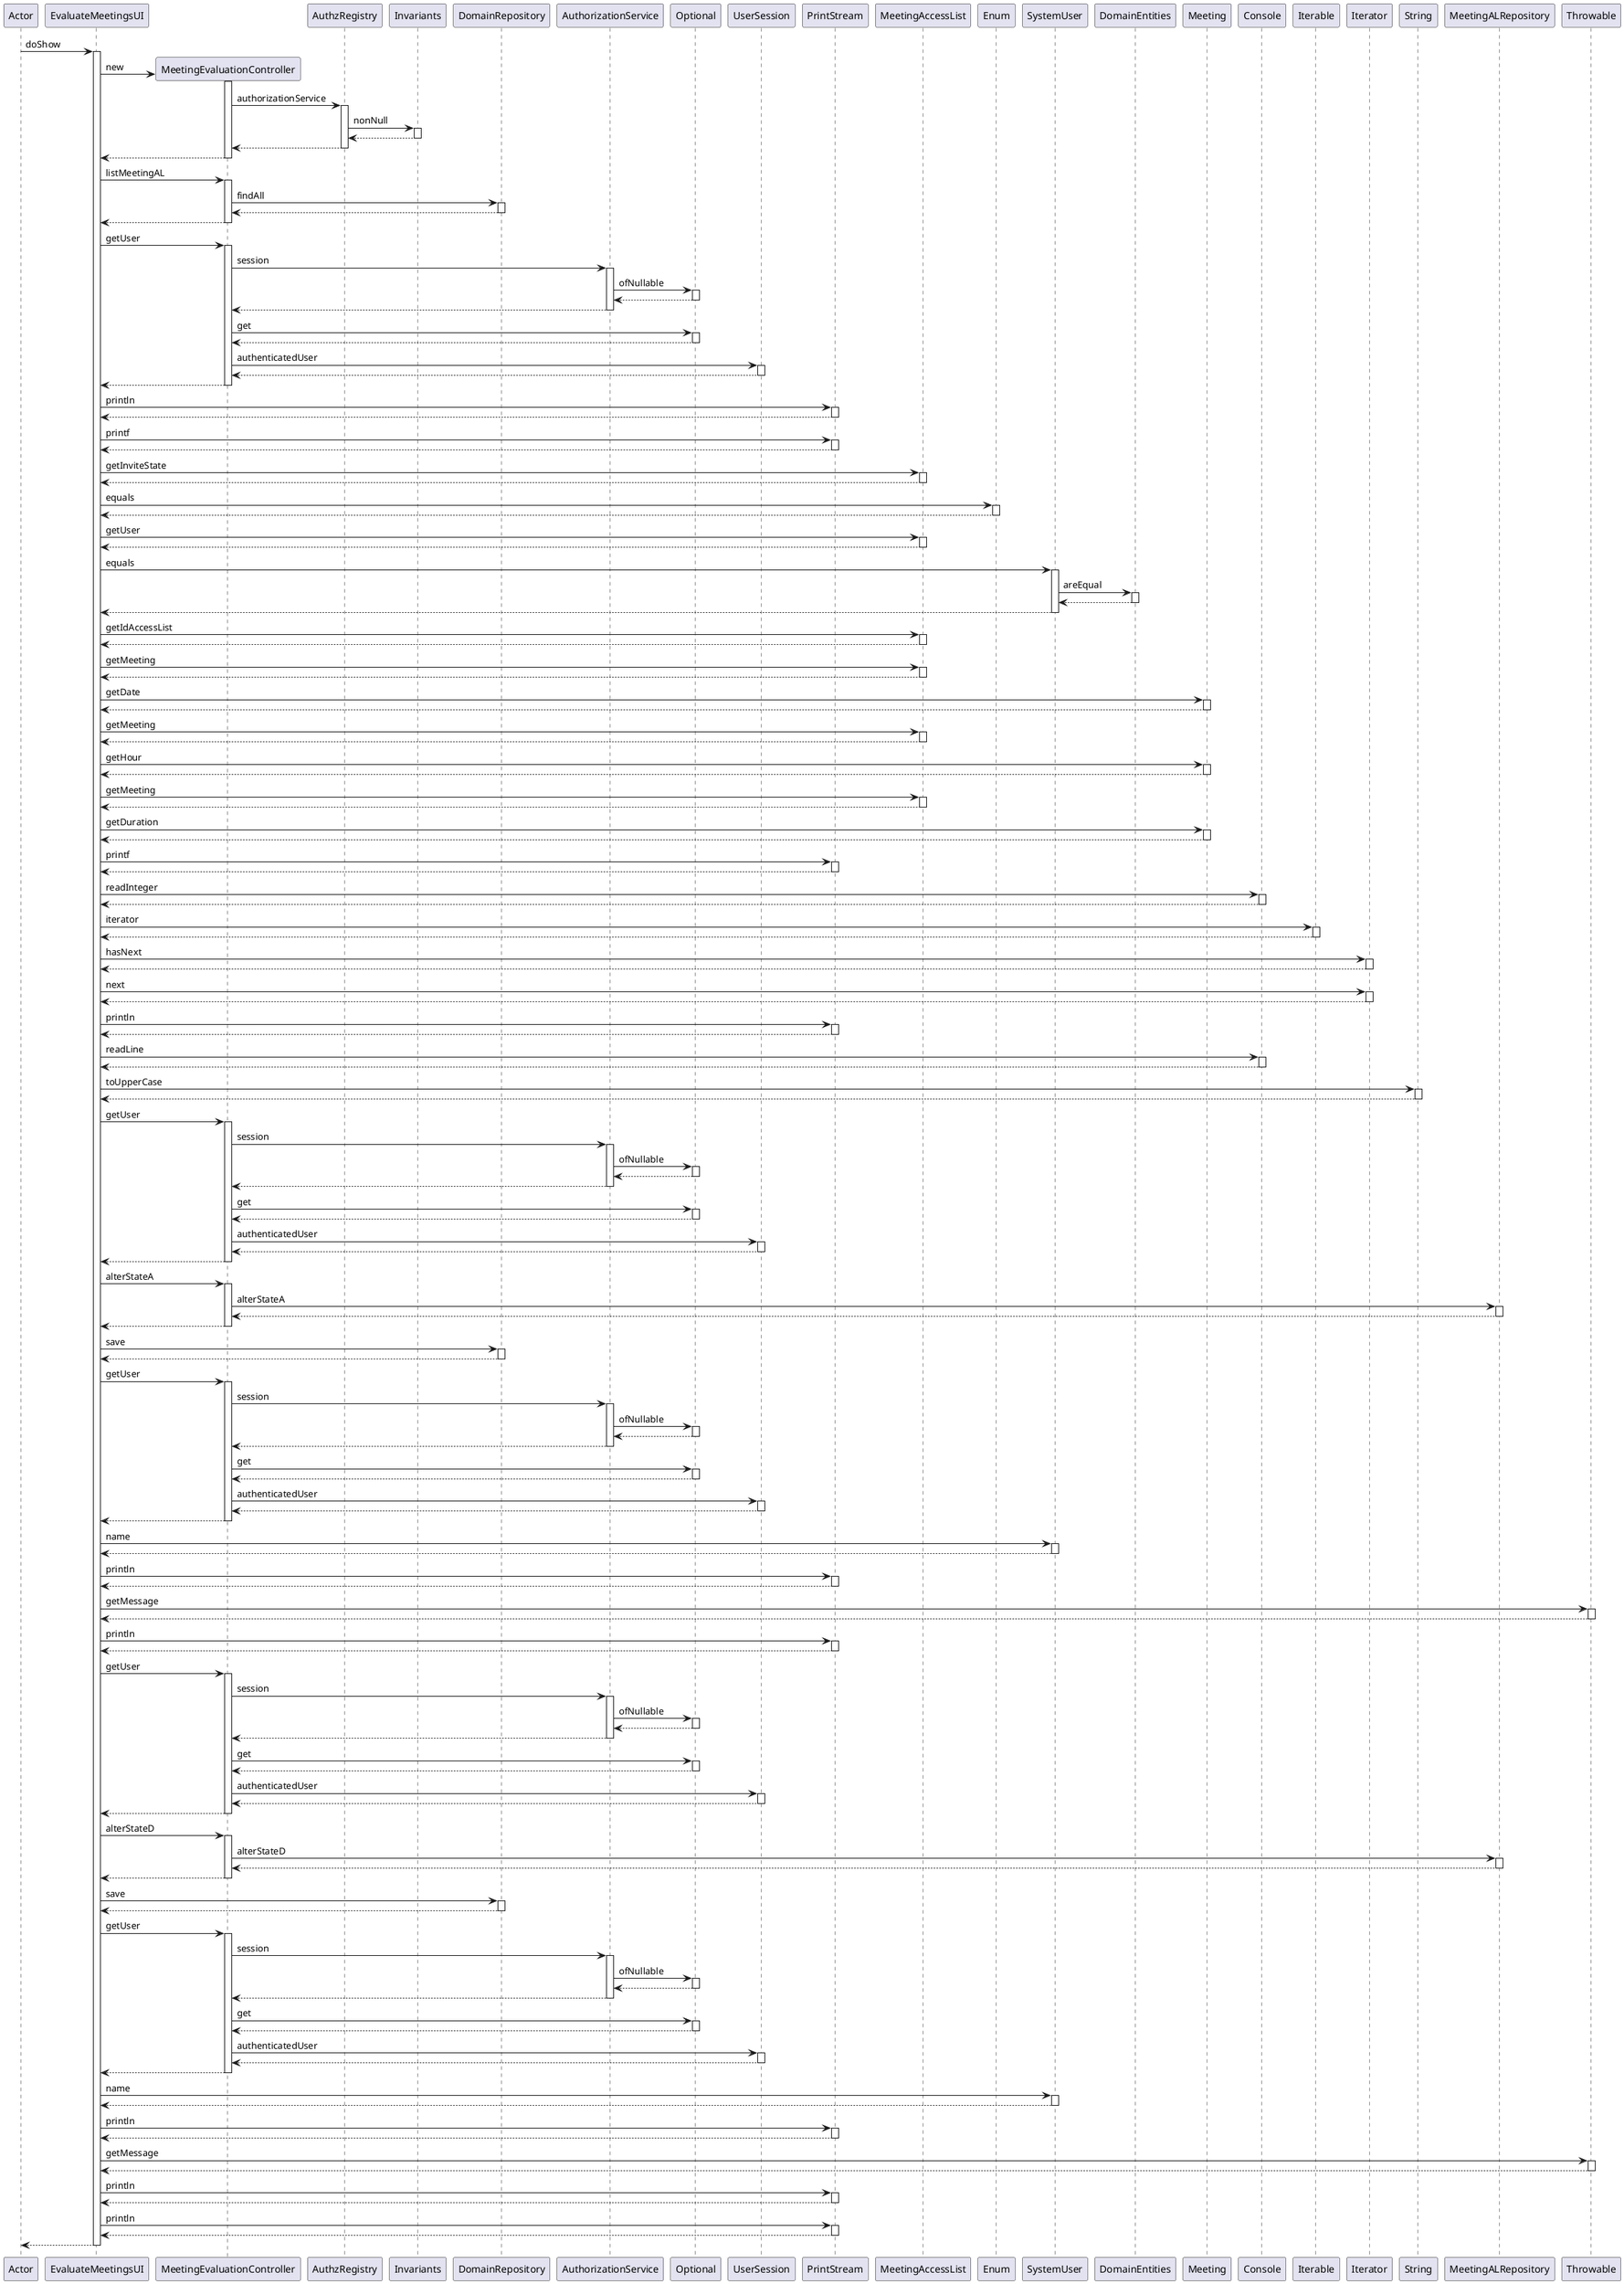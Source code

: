 @startuml
participant Actor
Actor -> EvaluateMeetingsUI : doShow
activate EvaluateMeetingsUI
create MeetingEvaluationController
EvaluateMeetingsUI -> MeetingEvaluationController : new
activate MeetingEvaluationController
MeetingEvaluationController -> AuthzRegistry : authorizationService
activate AuthzRegistry
AuthzRegistry -> Invariants : nonNull
activate Invariants
Invariants --> AuthzRegistry
deactivate Invariants
AuthzRegistry --> MeetingEvaluationController
deactivate AuthzRegistry
MeetingEvaluationController --> EvaluateMeetingsUI
deactivate MeetingEvaluationController
EvaluateMeetingsUI -> MeetingEvaluationController : listMeetingAL
activate MeetingEvaluationController
MeetingEvaluationController -> DomainRepository : findAll
activate DomainRepository
DomainRepository --> MeetingEvaluationController
deactivate DomainRepository
MeetingEvaluationController --> EvaluateMeetingsUI
deactivate MeetingEvaluationController
EvaluateMeetingsUI -> MeetingEvaluationController : getUser
activate MeetingEvaluationController
MeetingEvaluationController -> AuthorizationService : session
activate AuthorizationService
AuthorizationService -> Optional : ofNullable
activate Optional
Optional --> AuthorizationService
deactivate Optional
AuthorizationService --> MeetingEvaluationController
deactivate AuthorizationService
MeetingEvaluationController -> Optional : get
activate Optional
Optional --> MeetingEvaluationController
deactivate Optional
MeetingEvaluationController -> UserSession : authenticatedUser
activate UserSession
UserSession --> MeetingEvaluationController
deactivate UserSession
MeetingEvaluationController --> EvaluateMeetingsUI
deactivate MeetingEvaluationController
EvaluateMeetingsUI -> PrintStream : println
activate PrintStream
PrintStream --> EvaluateMeetingsUI
deactivate PrintStream
EvaluateMeetingsUI -> PrintStream : printf
activate PrintStream
PrintStream --> EvaluateMeetingsUI
deactivate PrintStream
EvaluateMeetingsUI -> MeetingAccessList : getInviteState
activate MeetingAccessList
MeetingAccessList --> EvaluateMeetingsUI
deactivate MeetingAccessList
EvaluateMeetingsUI -> Enum : equals
activate Enum
Enum --> EvaluateMeetingsUI
deactivate Enum
EvaluateMeetingsUI -> MeetingAccessList : getUser
activate MeetingAccessList
MeetingAccessList --> EvaluateMeetingsUI
deactivate MeetingAccessList
EvaluateMeetingsUI -> SystemUser : equals
activate SystemUser
SystemUser -> DomainEntities : areEqual
activate DomainEntities
DomainEntities --> SystemUser
deactivate DomainEntities
SystemUser --> EvaluateMeetingsUI
deactivate SystemUser
EvaluateMeetingsUI -> MeetingAccessList : getIdAccessList
activate MeetingAccessList
MeetingAccessList --> EvaluateMeetingsUI
deactivate MeetingAccessList
EvaluateMeetingsUI -> MeetingAccessList : getMeeting
activate MeetingAccessList
MeetingAccessList --> EvaluateMeetingsUI
deactivate MeetingAccessList
EvaluateMeetingsUI -> Meeting : getDate
activate Meeting
Meeting --> EvaluateMeetingsUI
deactivate Meeting
EvaluateMeetingsUI -> MeetingAccessList : getMeeting
activate MeetingAccessList
MeetingAccessList --> EvaluateMeetingsUI
deactivate MeetingAccessList
EvaluateMeetingsUI -> Meeting : getHour
activate Meeting
Meeting --> EvaluateMeetingsUI
deactivate Meeting
EvaluateMeetingsUI -> MeetingAccessList : getMeeting
activate MeetingAccessList
MeetingAccessList --> EvaluateMeetingsUI
deactivate MeetingAccessList
EvaluateMeetingsUI -> Meeting : getDuration
activate Meeting
Meeting --> EvaluateMeetingsUI
deactivate Meeting
EvaluateMeetingsUI -> PrintStream : printf
activate PrintStream
PrintStream --> EvaluateMeetingsUI
deactivate PrintStream
EvaluateMeetingsUI -> Console : readInteger
activate Console
Console --> EvaluateMeetingsUI
deactivate Console
EvaluateMeetingsUI -> Iterable : iterator
activate Iterable
Iterable --> EvaluateMeetingsUI
deactivate Iterable
EvaluateMeetingsUI -> Iterator : hasNext
activate Iterator
Iterator --> EvaluateMeetingsUI
deactivate Iterator
EvaluateMeetingsUI -> Iterator : next
activate Iterator
Iterator --> EvaluateMeetingsUI
deactivate Iterator
EvaluateMeetingsUI -> PrintStream : println
activate PrintStream
PrintStream --> EvaluateMeetingsUI
deactivate PrintStream
EvaluateMeetingsUI -> Console : readLine
activate Console
Console --> EvaluateMeetingsUI
deactivate Console
EvaluateMeetingsUI -> String : toUpperCase
activate String
String --> EvaluateMeetingsUI
deactivate String
EvaluateMeetingsUI -> MeetingEvaluationController : getUser
activate MeetingEvaluationController
MeetingEvaluationController -> AuthorizationService : session
activate AuthorizationService
AuthorizationService -> Optional : ofNullable
activate Optional
Optional --> AuthorizationService
deactivate Optional
AuthorizationService --> MeetingEvaluationController
deactivate AuthorizationService
MeetingEvaluationController -> Optional : get
activate Optional
Optional --> MeetingEvaluationController
deactivate Optional
MeetingEvaluationController -> UserSession : authenticatedUser
activate UserSession
UserSession --> MeetingEvaluationController
deactivate UserSession
MeetingEvaluationController --> EvaluateMeetingsUI
deactivate MeetingEvaluationController
EvaluateMeetingsUI -> MeetingEvaluationController : alterStateA
activate MeetingEvaluationController
MeetingEvaluationController -> MeetingALRepository : alterStateA
activate MeetingALRepository
MeetingALRepository --> MeetingEvaluationController
deactivate MeetingALRepository
MeetingEvaluationController --> EvaluateMeetingsUI
deactivate MeetingEvaluationController
EvaluateMeetingsUI -> DomainRepository : save
activate DomainRepository
DomainRepository --> EvaluateMeetingsUI
deactivate DomainRepository
EvaluateMeetingsUI -> MeetingEvaluationController : getUser
activate MeetingEvaluationController
MeetingEvaluationController -> AuthorizationService : session
activate AuthorizationService
AuthorizationService -> Optional : ofNullable
activate Optional
Optional --> AuthorizationService
deactivate Optional
AuthorizationService --> MeetingEvaluationController
deactivate AuthorizationService
MeetingEvaluationController -> Optional : get
activate Optional
Optional --> MeetingEvaluationController
deactivate Optional
MeetingEvaluationController -> UserSession : authenticatedUser
activate UserSession
UserSession --> MeetingEvaluationController
deactivate UserSession
MeetingEvaluationController --> EvaluateMeetingsUI
deactivate MeetingEvaluationController
EvaluateMeetingsUI -> SystemUser : name
activate SystemUser
SystemUser --> EvaluateMeetingsUI
deactivate SystemUser
EvaluateMeetingsUI -> PrintStream : println
activate PrintStream
PrintStream --> EvaluateMeetingsUI
deactivate PrintStream
EvaluateMeetingsUI -> Throwable : getMessage
activate Throwable
Throwable --> EvaluateMeetingsUI
deactivate Throwable
EvaluateMeetingsUI -> PrintStream : println
activate PrintStream
PrintStream --> EvaluateMeetingsUI
deactivate PrintStream
EvaluateMeetingsUI -> MeetingEvaluationController : getUser
activate MeetingEvaluationController
MeetingEvaluationController -> AuthorizationService : session
activate AuthorizationService
AuthorizationService -> Optional : ofNullable
activate Optional
Optional --> AuthorizationService
deactivate Optional
AuthorizationService --> MeetingEvaluationController
deactivate AuthorizationService
MeetingEvaluationController -> Optional : get
activate Optional
Optional --> MeetingEvaluationController
deactivate Optional
MeetingEvaluationController -> UserSession : authenticatedUser
activate UserSession
UserSession --> MeetingEvaluationController
deactivate UserSession
MeetingEvaluationController --> EvaluateMeetingsUI
deactivate MeetingEvaluationController
EvaluateMeetingsUI -> MeetingEvaluationController : alterStateD
activate MeetingEvaluationController
MeetingEvaluationController -> MeetingALRepository : alterStateD
activate MeetingALRepository
MeetingALRepository --> MeetingEvaluationController
deactivate MeetingALRepository
MeetingEvaluationController --> EvaluateMeetingsUI
deactivate MeetingEvaluationController
EvaluateMeetingsUI -> DomainRepository : save
activate DomainRepository
DomainRepository --> EvaluateMeetingsUI
deactivate DomainRepository
EvaluateMeetingsUI -> MeetingEvaluationController : getUser
activate MeetingEvaluationController
MeetingEvaluationController -> AuthorizationService : session
activate AuthorizationService
AuthorizationService -> Optional : ofNullable
activate Optional
Optional --> AuthorizationService
deactivate Optional
AuthorizationService --> MeetingEvaluationController
deactivate AuthorizationService
MeetingEvaluationController -> Optional : get
activate Optional
Optional --> MeetingEvaluationController
deactivate Optional
MeetingEvaluationController -> UserSession : authenticatedUser
activate UserSession
UserSession --> MeetingEvaluationController
deactivate UserSession
MeetingEvaluationController --> EvaluateMeetingsUI
deactivate MeetingEvaluationController
EvaluateMeetingsUI -> SystemUser : name
activate SystemUser
SystemUser --> EvaluateMeetingsUI
deactivate SystemUser
EvaluateMeetingsUI -> PrintStream : println
activate PrintStream
PrintStream --> EvaluateMeetingsUI
deactivate PrintStream
EvaluateMeetingsUI -> Throwable : getMessage
activate Throwable
Throwable --> EvaluateMeetingsUI
deactivate Throwable
EvaluateMeetingsUI -> PrintStream : println
activate PrintStream
PrintStream --> EvaluateMeetingsUI
deactivate PrintStream
EvaluateMeetingsUI -> PrintStream : println
activate PrintStream
PrintStream --> EvaluateMeetingsUI
deactivate PrintStream
return
@enduml